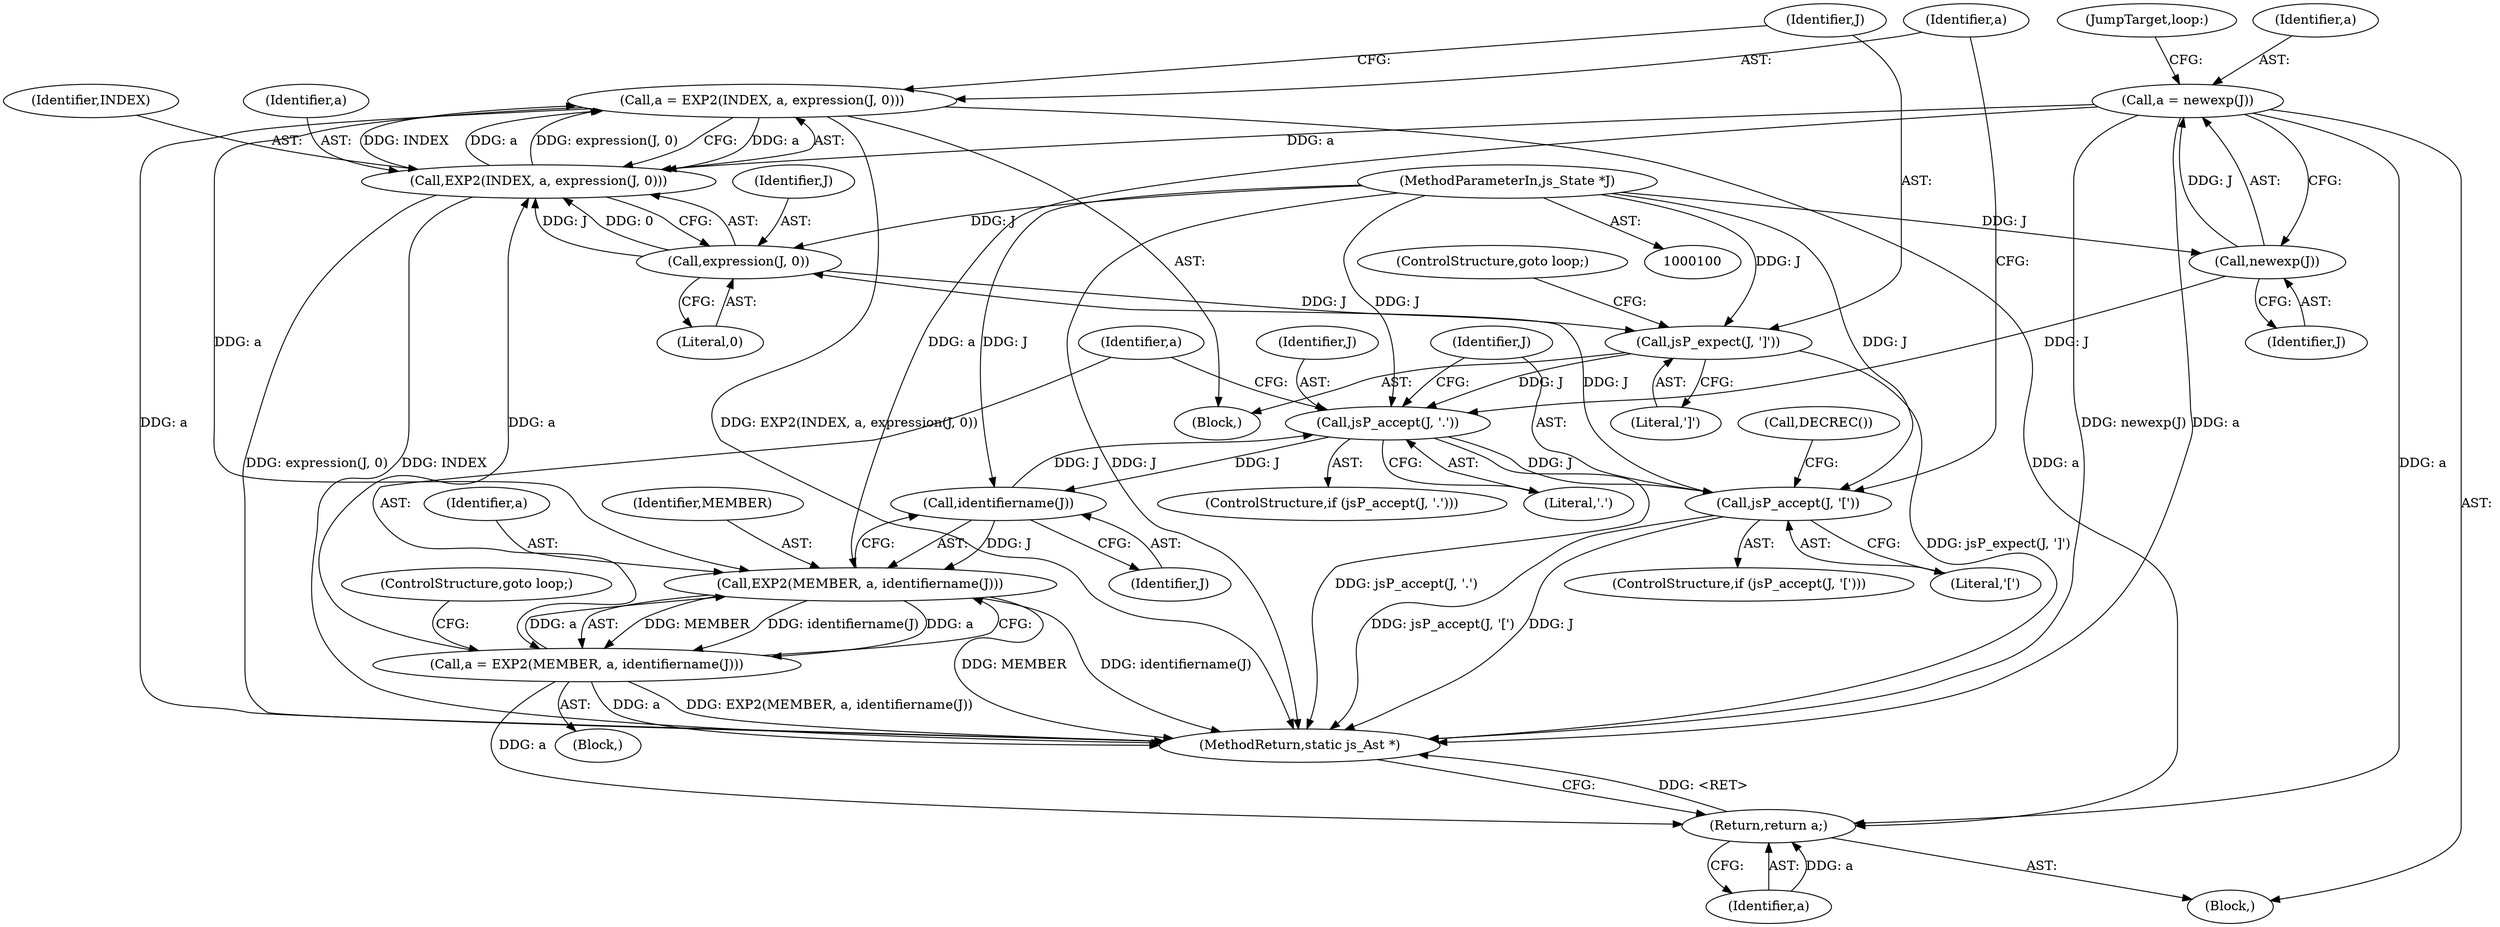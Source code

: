 digraph "1_ghostscript_4d45a96e57fbabf00a7378b337d0ddcace6f38c1_0@pointer" {
"1000128" [label="(Call,a = EXP2(INDEX, a, expression(J, 0)))"];
"1000130" [label="(Call,EXP2(INDEX, a, expression(J, 0)))"];
"1000128" [label="(Call,a = EXP2(INDEX, a, expression(J, 0)))"];
"1000115" [label="(Call,a = EXP2(MEMBER, a, identifiername(J)))"];
"1000117" [label="(Call,EXP2(MEMBER, a, identifiername(J)))"];
"1000105" [label="(Call,a = newexp(J))"];
"1000107" [label="(Call,newexp(J))"];
"1000101" [label="(MethodParameterIn,js_State *J)"];
"1000120" [label="(Call,identifiername(J))"];
"1000111" [label="(Call,jsP_accept(J, '.'))"];
"1000136" [label="(Call,jsP_expect(J, ']'))"];
"1000133" [label="(Call,expression(J, 0))"];
"1000124" [label="(Call,jsP_accept(J, '['))"];
"1000141" [label="(Return,return a;)"];
"1000114" [label="(Block,)"];
"1000137" [label="(Identifier,J)"];
"1000134" [label="(Identifier,J)"];
"1000136" [label="(Call,jsP_expect(J, ']'))"];
"1000143" [label="(MethodReturn,static js_Ast *)"];
"1000123" [label="(ControlStructure,if (jsP_accept(J, '[')))"];
"1000113" [label="(Literal,'.')"];
"1000125" [label="(Identifier,J)"];
"1000117" [label="(Call,EXP2(MEMBER, a, identifiername(J)))"];
"1000107" [label="(Call,newexp(J))"];
"1000133" [label="(Call,expression(J, 0))"];
"1000116" [label="(Identifier,a)"];
"1000132" [label="(Identifier,a)"];
"1000120" [label="(Call,identifiername(J))"];
"1000127" [label="(Block,)"];
"1000101" [label="(MethodParameterIn,js_State *J)"];
"1000111" [label="(Call,jsP_accept(J, '.'))"];
"1000115" [label="(Call,a = EXP2(MEMBER, a, identifiername(J)))"];
"1000142" [label="(Identifier,a)"];
"1000124" [label="(Call,jsP_accept(J, '['))"];
"1000131" [label="(Identifier,INDEX)"];
"1000112" [label="(Identifier,J)"];
"1000110" [label="(ControlStructure,if (jsP_accept(J, '.')))"];
"1000118" [label="(Identifier,MEMBER)"];
"1000140" [label="(Call,DECREC())"];
"1000108" [label="(Identifier,J)"];
"1000141" [label="(Return,return a;)"];
"1000135" [label="(Literal,0)"];
"1000139" [label="(ControlStructure,goto loop;)"];
"1000121" [label="(Identifier,J)"];
"1000119" [label="(Identifier,a)"];
"1000129" [label="(Identifier,a)"];
"1000122" [label="(ControlStructure,goto loop;)"];
"1000126" [label="(Literal,'[')"];
"1000138" [label="(Literal,']')"];
"1000105" [label="(Call,a = newexp(J))"];
"1000109" [label="(JumpTarget,loop:)"];
"1000130" [label="(Call,EXP2(INDEX, a, expression(J, 0)))"];
"1000128" [label="(Call,a = EXP2(INDEX, a, expression(J, 0)))"];
"1000106" [label="(Identifier,a)"];
"1000102" [label="(Block,)"];
"1000128" -> "1000127"  [label="AST: "];
"1000128" -> "1000130"  [label="CFG: "];
"1000129" -> "1000128"  [label="AST: "];
"1000130" -> "1000128"  [label="AST: "];
"1000137" -> "1000128"  [label="CFG: "];
"1000128" -> "1000143"  [label="DDG: EXP2(INDEX, a, expression(J, 0))"];
"1000128" -> "1000143"  [label="DDG: a"];
"1000128" -> "1000117"  [label="DDG: a"];
"1000130" -> "1000128"  [label="DDG: INDEX"];
"1000130" -> "1000128"  [label="DDG: a"];
"1000130" -> "1000128"  [label="DDG: expression(J, 0)"];
"1000128" -> "1000130"  [label="DDG: a"];
"1000128" -> "1000141"  [label="DDG: a"];
"1000130" -> "1000133"  [label="CFG: "];
"1000131" -> "1000130"  [label="AST: "];
"1000132" -> "1000130"  [label="AST: "];
"1000133" -> "1000130"  [label="AST: "];
"1000130" -> "1000143"  [label="DDG: expression(J, 0)"];
"1000130" -> "1000143"  [label="DDG: INDEX"];
"1000115" -> "1000130"  [label="DDG: a"];
"1000105" -> "1000130"  [label="DDG: a"];
"1000133" -> "1000130"  [label="DDG: J"];
"1000133" -> "1000130"  [label="DDG: 0"];
"1000115" -> "1000114"  [label="AST: "];
"1000115" -> "1000117"  [label="CFG: "];
"1000116" -> "1000115"  [label="AST: "];
"1000117" -> "1000115"  [label="AST: "];
"1000122" -> "1000115"  [label="CFG: "];
"1000115" -> "1000143"  [label="DDG: EXP2(MEMBER, a, identifiername(J))"];
"1000115" -> "1000143"  [label="DDG: a"];
"1000117" -> "1000115"  [label="DDG: MEMBER"];
"1000117" -> "1000115"  [label="DDG: a"];
"1000117" -> "1000115"  [label="DDG: identifiername(J)"];
"1000115" -> "1000117"  [label="DDG: a"];
"1000115" -> "1000141"  [label="DDG: a"];
"1000117" -> "1000120"  [label="CFG: "];
"1000118" -> "1000117"  [label="AST: "];
"1000119" -> "1000117"  [label="AST: "];
"1000120" -> "1000117"  [label="AST: "];
"1000117" -> "1000143"  [label="DDG: MEMBER"];
"1000117" -> "1000143"  [label="DDG: identifiername(J)"];
"1000105" -> "1000117"  [label="DDG: a"];
"1000120" -> "1000117"  [label="DDG: J"];
"1000105" -> "1000102"  [label="AST: "];
"1000105" -> "1000107"  [label="CFG: "];
"1000106" -> "1000105"  [label="AST: "];
"1000107" -> "1000105"  [label="AST: "];
"1000109" -> "1000105"  [label="CFG: "];
"1000105" -> "1000143"  [label="DDG: newexp(J)"];
"1000105" -> "1000143"  [label="DDG: a"];
"1000107" -> "1000105"  [label="DDG: J"];
"1000105" -> "1000141"  [label="DDG: a"];
"1000107" -> "1000108"  [label="CFG: "];
"1000108" -> "1000107"  [label="AST: "];
"1000101" -> "1000107"  [label="DDG: J"];
"1000107" -> "1000111"  [label="DDG: J"];
"1000101" -> "1000100"  [label="AST: "];
"1000101" -> "1000143"  [label="DDG: J"];
"1000101" -> "1000111"  [label="DDG: J"];
"1000101" -> "1000120"  [label="DDG: J"];
"1000101" -> "1000124"  [label="DDG: J"];
"1000101" -> "1000133"  [label="DDG: J"];
"1000101" -> "1000136"  [label="DDG: J"];
"1000120" -> "1000121"  [label="CFG: "];
"1000121" -> "1000120"  [label="AST: "];
"1000120" -> "1000111"  [label="DDG: J"];
"1000111" -> "1000120"  [label="DDG: J"];
"1000111" -> "1000110"  [label="AST: "];
"1000111" -> "1000113"  [label="CFG: "];
"1000112" -> "1000111"  [label="AST: "];
"1000113" -> "1000111"  [label="AST: "];
"1000116" -> "1000111"  [label="CFG: "];
"1000125" -> "1000111"  [label="CFG: "];
"1000111" -> "1000143"  [label="DDG: jsP_accept(J, '.')"];
"1000136" -> "1000111"  [label="DDG: J"];
"1000111" -> "1000124"  [label="DDG: J"];
"1000136" -> "1000127"  [label="AST: "];
"1000136" -> "1000138"  [label="CFG: "];
"1000137" -> "1000136"  [label="AST: "];
"1000138" -> "1000136"  [label="AST: "];
"1000139" -> "1000136"  [label="CFG: "];
"1000136" -> "1000143"  [label="DDG: jsP_expect(J, ']')"];
"1000133" -> "1000136"  [label="DDG: J"];
"1000133" -> "1000135"  [label="CFG: "];
"1000134" -> "1000133"  [label="AST: "];
"1000135" -> "1000133"  [label="AST: "];
"1000124" -> "1000133"  [label="DDG: J"];
"1000124" -> "1000123"  [label="AST: "];
"1000124" -> "1000126"  [label="CFG: "];
"1000125" -> "1000124"  [label="AST: "];
"1000126" -> "1000124"  [label="AST: "];
"1000129" -> "1000124"  [label="CFG: "];
"1000140" -> "1000124"  [label="CFG: "];
"1000124" -> "1000143"  [label="DDG: J"];
"1000124" -> "1000143"  [label="DDG: jsP_accept(J, '[')"];
"1000141" -> "1000102"  [label="AST: "];
"1000141" -> "1000142"  [label="CFG: "];
"1000142" -> "1000141"  [label="AST: "];
"1000143" -> "1000141"  [label="CFG: "];
"1000141" -> "1000143"  [label="DDG: <RET>"];
"1000142" -> "1000141"  [label="DDG: a"];
}
